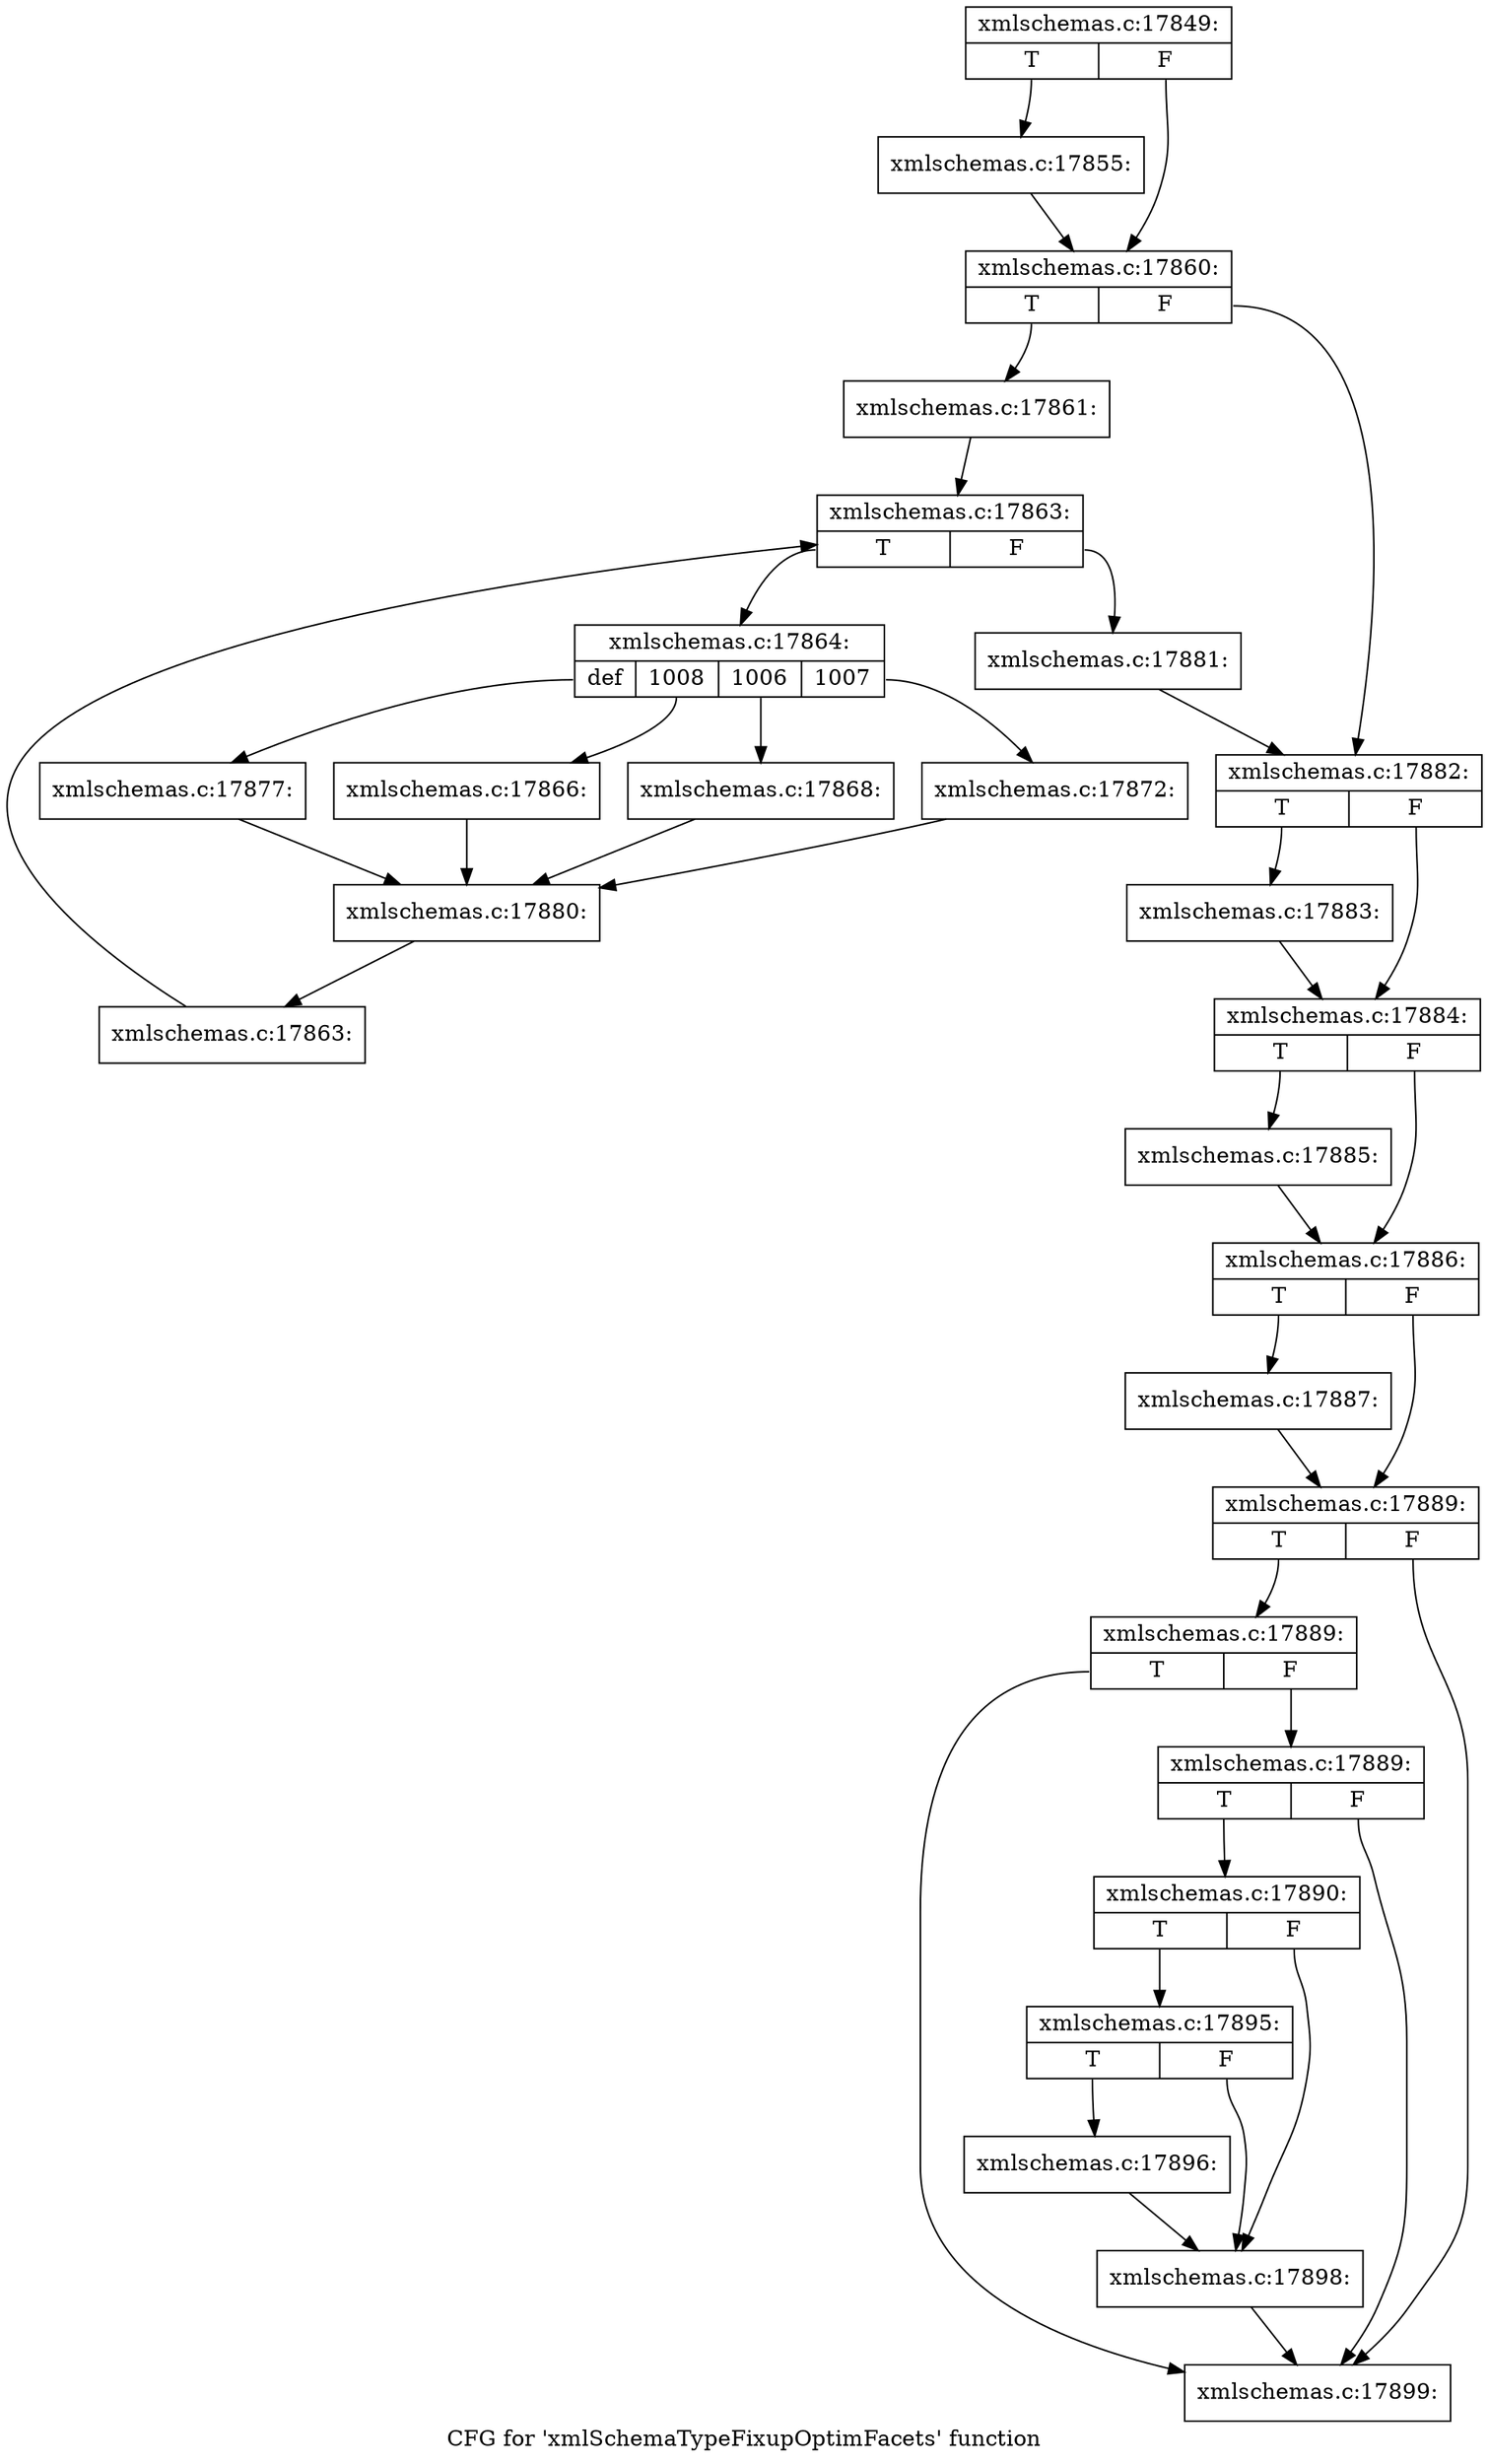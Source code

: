 digraph "CFG for 'xmlSchemaTypeFixupOptimFacets' function" {
	label="CFG for 'xmlSchemaTypeFixupOptimFacets' function";

	Node0x55d026481ee0 [shape=record,label="{xmlschemas.c:17849:|{<s0>T|<s1>F}}"];
	Node0x55d026481ee0:s0 -> Node0x55d02648b070;
	Node0x55d026481ee0:s1 -> Node0x55d02648b0c0;
	Node0x55d02648b070 [shape=record,label="{xmlschemas.c:17855:}"];
	Node0x55d02648b070 -> Node0x55d02648b0c0;
	Node0x55d02648b0c0 [shape=record,label="{xmlschemas.c:17860:|{<s0>T|<s1>F}}"];
	Node0x55d02648b0c0:s0 -> Node0x55d02648c100;
	Node0x55d02648b0c0:s1 -> Node0x55d02648c150;
	Node0x55d02648c100 [shape=record,label="{xmlschemas.c:17861:}"];
	Node0x55d02648c100 -> Node0x55d02648cb00;
	Node0x55d02648cb00 [shape=record,label="{xmlschemas.c:17863:|{<s0>T|<s1>F}}"];
	Node0x55d02648cb00:s0 -> Node0x55d02648cde0;
	Node0x55d02648cb00:s1 -> Node0x55d02648c830;
	Node0x55d02648cde0 [shape=record,label="{xmlschemas.c:17864:|{<s0>def|<s1>1008|<s2>1006|<s3>1007}}"];
	Node0x55d02648cde0:s0 -> Node0x55d02648d260;
	Node0x55d02648cde0:s1 -> Node0x55d02648d5a0;
	Node0x55d02648cde0:s2 -> Node0x55d02648d680;
	Node0x55d02648cde0:s3 -> Node0x55d02648d900;
	Node0x55d02648d5a0 [shape=record,label="{xmlschemas.c:17866:}"];
	Node0x55d02648d5a0 -> Node0x55d02648d0b0;
	Node0x55d02648d680 [shape=record,label="{xmlschemas.c:17868:}"];
	Node0x55d02648d680 -> Node0x55d02648d0b0;
	Node0x55d02648d900 [shape=record,label="{xmlschemas.c:17872:}"];
	Node0x55d02648d900 -> Node0x55d02648d0b0;
	Node0x55d02648d260 [shape=record,label="{xmlschemas.c:17877:}"];
	Node0x55d02648d260 -> Node0x55d02648d0b0;
	Node0x55d02648d0b0 [shape=record,label="{xmlschemas.c:17880:}"];
	Node0x55d02648d0b0 -> Node0x55d02648cd50;
	Node0x55d02648cd50 [shape=record,label="{xmlschemas.c:17863:}"];
	Node0x55d02648cd50 -> Node0x55d02648cb00;
	Node0x55d02648c830 [shape=record,label="{xmlschemas.c:17881:}"];
	Node0x55d02648c830 -> Node0x55d02648c150;
	Node0x55d02648c150 [shape=record,label="{xmlschemas.c:17882:|{<s0>T|<s1>F}}"];
	Node0x55d02648c150:s0 -> Node0x55d02648e490;
	Node0x55d02648c150:s1 -> Node0x55d02648e4e0;
	Node0x55d02648e490 [shape=record,label="{xmlschemas.c:17883:}"];
	Node0x55d02648e490 -> Node0x55d02648e4e0;
	Node0x55d02648e4e0 [shape=record,label="{xmlschemas.c:17884:|{<s0>T|<s1>F}}"];
	Node0x55d02648e4e0:s0 -> Node0x55d02648eaf0;
	Node0x55d02648e4e0:s1 -> Node0x55d02648eb40;
	Node0x55d02648eaf0 [shape=record,label="{xmlschemas.c:17885:}"];
	Node0x55d02648eaf0 -> Node0x55d02648eb40;
	Node0x55d02648eb40 [shape=record,label="{xmlschemas.c:17886:|{<s0>T|<s1>F}}"];
	Node0x55d02648eb40:s0 -> Node0x55d02648f150;
	Node0x55d02648eb40:s1 -> Node0x55d02648f1a0;
	Node0x55d02648f150 [shape=record,label="{xmlschemas.c:17887:}"];
	Node0x55d02648f150 -> Node0x55d02648f1a0;
	Node0x55d02648f1a0 [shape=record,label="{xmlschemas.c:17889:|{<s0>T|<s1>F}}"];
	Node0x55d02648f1a0:s0 -> Node0x55d02648f8d0;
	Node0x55d02648f1a0:s1 -> Node0x55d02648f800;
	Node0x55d02648f8d0 [shape=record,label="{xmlschemas.c:17889:|{<s0>T|<s1>F}}"];
	Node0x55d02648f8d0:s0 -> Node0x55d02648f800;
	Node0x55d02648f8d0:s1 -> Node0x55d02648f850;
	Node0x55d02648f850 [shape=record,label="{xmlschemas.c:17889:|{<s0>T|<s1>F}}"];
	Node0x55d02648f850:s0 -> Node0x55d02648f7b0;
	Node0x55d02648f850:s1 -> Node0x55d02648f800;
	Node0x55d02648f7b0 [shape=record,label="{xmlschemas.c:17890:|{<s0>T|<s1>F}}"];
	Node0x55d02648f7b0:s0 -> Node0x55d026490590;
	Node0x55d02648f7b0:s1 -> Node0x55d026490540;
	Node0x55d026490590 [shape=record,label="{xmlschemas.c:17895:|{<s0>T|<s1>F}}"];
	Node0x55d026490590:s0 -> Node0x55d0264904f0;
	Node0x55d026490590:s1 -> Node0x55d026490540;
	Node0x55d0264904f0 [shape=record,label="{xmlschemas.c:17896:}"];
	Node0x55d0264904f0 -> Node0x55d026490540;
	Node0x55d026490540 [shape=record,label="{xmlschemas.c:17898:}"];
	Node0x55d026490540 -> Node0x55d02648f800;
	Node0x55d02648f800 [shape=record,label="{xmlschemas.c:17899:}"];
}

